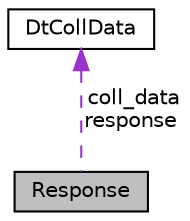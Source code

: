 digraph "Response"
{
  edge [fontname="Helvetica",fontsize="10",labelfontname="Helvetica",labelfontsize="10"];
  node [fontname="Helvetica",fontsize="10",shape=record];
  Node1 [label="Response",height=0.2,width=0.4,color="black", fillcolor="grey75", style="filled", fontcolor="black"];
  Node2 -> Node1 [dir="back",color="darkorchid3",fontsize="10",style="dashed",label=" coll_data\nresponse" ,fontname="Helvetica"];
  Node2 [label="DtCollData",height=0.2,width=0.4,color="black", fillcolor="white", style="filled",URL="$struct_dt_coll_data.html"];
}
